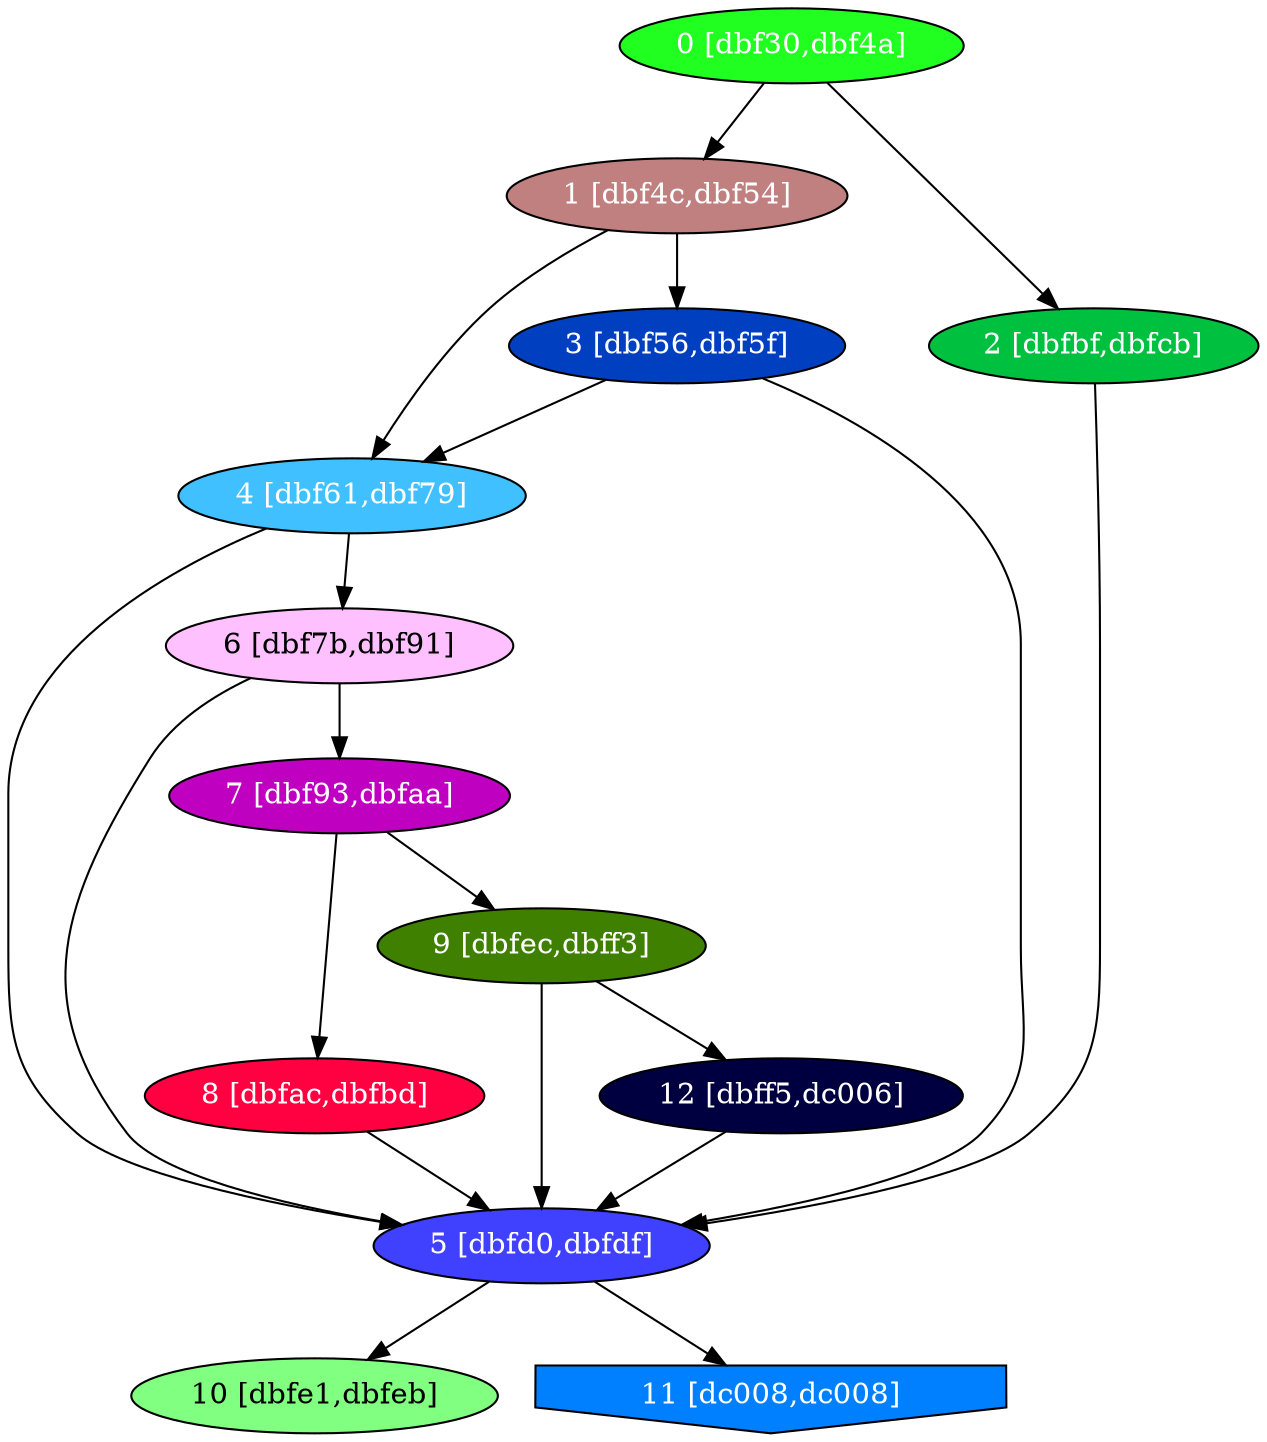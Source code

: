 diGraph libnss3{
	libnss3_0  [style=filled fillcolor="#20FF20" fontcolor="#ffffff" shape=oval label="0 [dbf30,dbf4a]"]
	libnss3_1  [style=filled fillcolor="#C08080" fontcolor="#ffffff" shape=oval label="1 [dbf4c,dbf54]"]
	libnss3_2  [style=filled fillcolor="#00C040" fontcolor="#ffffff" shape=oval label="2 [dbfbf,dbfcb]"]
	libnss3_3  [style=filled fillcolor="#0040C0" fontcolor="#ffffff" shape=oval label="3 [dbf56,dbf5f]"]
	libnss3_4  [style=filled fillcolor="#40C0FF" fontcolor="#ffffff" shape=oval label="4 [dbf61,dbf79]"]
	libnss3_5  [style=filled fillcolor="#4040FF" fontcolor="#ffffff" shape=oval label="5 [dbfd0,dbfdf]"]
	libnss3_6  [style=filled fillcolor="#FFC0FF" fontcolor="#000000" shape=oval label="6 [dbf7b,dbf91]"]
	libnss3_7  [style=filled fillcolor="#C000C0" fontcolor="#ffffff" shape=oval label="7 [dbf93,dbfaa]"]
	libnss3_8  [style=filled fillcolor="#FF0040" fontcolor="#ffffff" shape=oval label="8 [dbfac,dbfbd]"]
	libnss3_9  [style=filled fillcolor="#408000" fontcolor="#ffffff" shape=oval label="9 [dbfec,dbff3]"]
	libnss3_a  [style=filled fillcolor="#80FF80" fontcolor="#000000" shape=oval label="10 [dbfe1,dbfeb]"]
	libnss3_b  [style=filled fillcolor="#0080FF" fontcolor="#ffffff" shape=invhouse label="11 [dc008,dc008]"]
	libnss3_c  [style=filled fillcolor="#000040" fontcolor="#ffffff" shape=oval label="12 [dbff5,dc006]"]

	libnss3_0 -> libnss3_1
	libnss3_0 -> libnss3_2
	libnss3_1 -> libnss3_3
	libnss3_1 -> libnss3_4
	libnss3_2 -> libnss3_5
	libnss3_3 -> libnss3_4
	libnss3_3 -> libnss3_5
	libnss3_4 -> libnss3_5
	libnss3_4 -> libnss3_6
	libnss3_5 -> libnss3_a
	libnss3_5 -> libnss3_b
	libnss3_6 -> libnss3_5
	libnss3_6 -> libnss3_7
	libnss3_7 -> libnss3_8
	libnss3_7 -> libnss3_9
	libnss3_8 -> libnss3_5
	libnss3_9 -> libnss3_5
	libnss3_9 -> libnss3_c
	libnss3_c -> libnss3_5
}